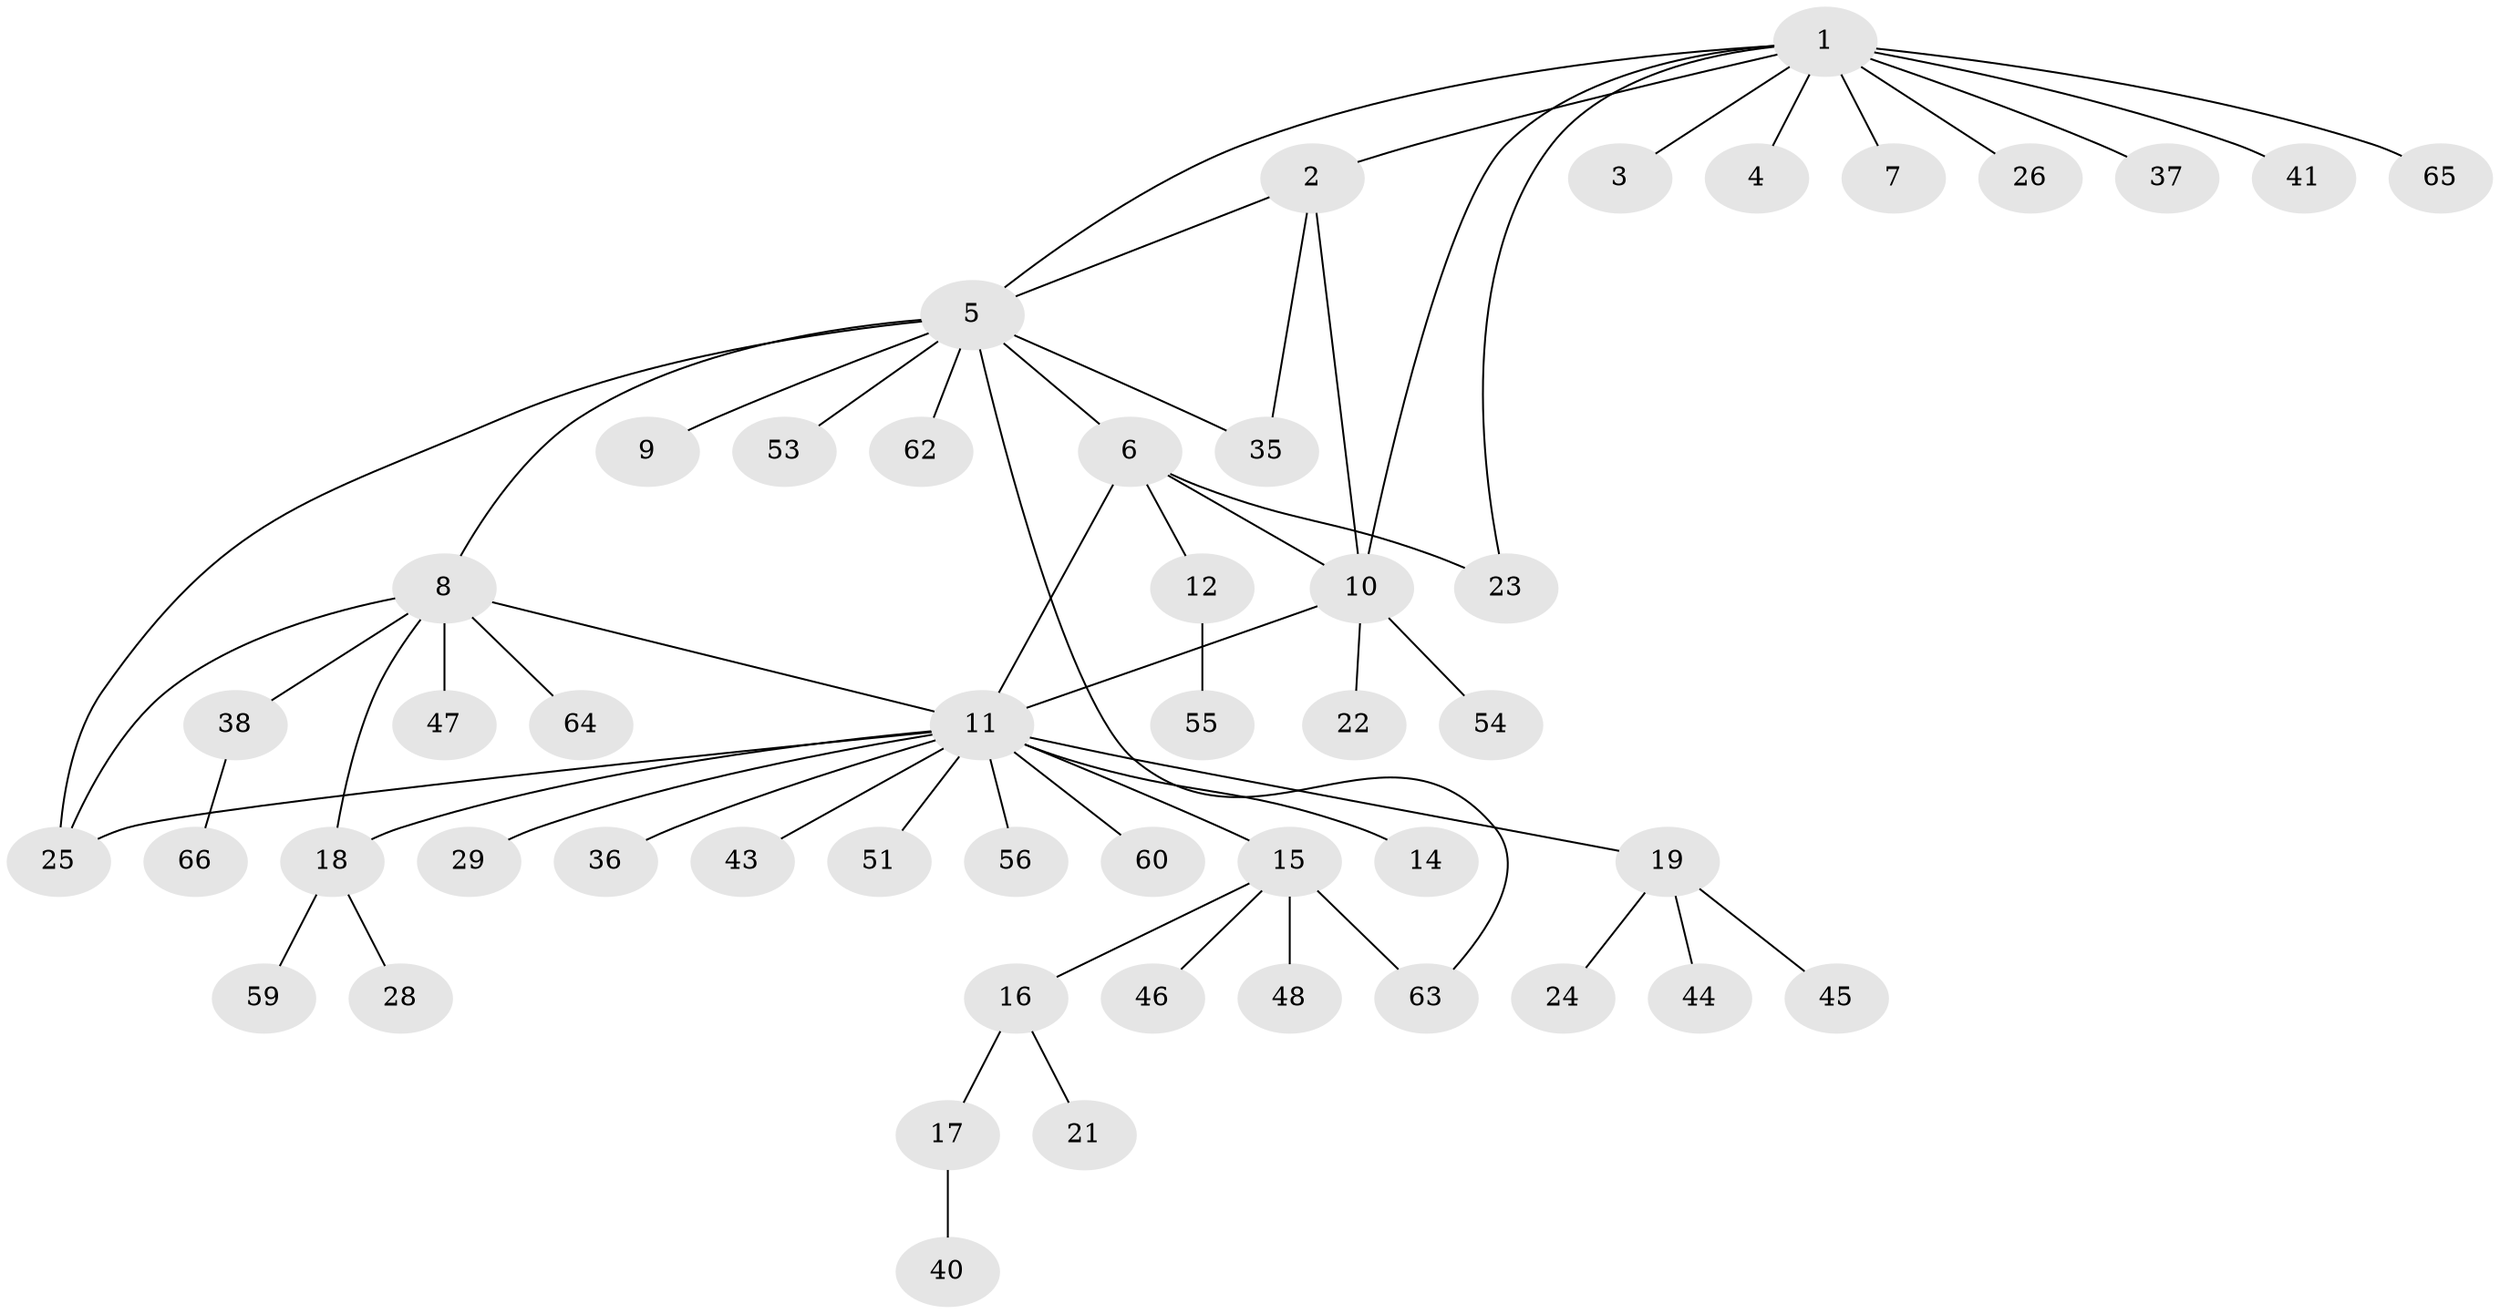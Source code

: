 // Generated by graph-tools (version 1.1) at 2025/51/02/27/25 19:51:59]
// undirected, 50 vertices, 60 edges
graph export_dot {
graph [start="1"]
  node [color=gray90,style=filled];
  1 [super="+13"];
  2;
  3;
  4;
  5 [super="+31"];
  6 [super="+27"];
  7 [super="+61"];
  8 [super="+20"];
  9;
  10 [super="+42"];
  11 [super="+50"];
  12;
  14;
  15 [super="+57"];
  16;
  17 [super="+58"];
  18 [super="+33"];
  19 [super="+34"];
  21 [super="+30"];
  22;
  23 [super="+49"];
  24;
  25 [super="+32"];
  26;
  28;
  29;
  35 [super="+39"];
  36;
  37;
  38;
  40;
  41;
  43;
  44;
  45;
  46;
  47 [super="+52"];
  48;
  51;
  53;
  54;
  55;
  56;
  59;
  60;
  62;
  63;
  64;
  65;
  66;
  1 -- 2;
  1 -- 3;
  1 -- 4;
  1 -- 5;
  1 -- 7;
  1 -- 10;
  1 -- 26 [weight=2];
  1 -- 41;
  1 -- 65;
  1 -- 37;
  1 -- 23;
  2 -- 5;
  2 -- 35;
  2 -- 10;
  5 -- 6;
  5 -- 8;
  5 -- 9;
  5 -- 35;
  5 -- 53;
  5 -- 25;
  5 -- 62;
  5 -- 63;
  6 -- 10;
  6 -- 12;
  6 -- 23;
  6 -- 11;
  8 -- 11;
  8 -- 18;
  8 -- 38;
  8 -- 47;
  8 -- 64;
  8 -- 25;
  10 -- 22;
  10 -- 11;
  10 -- 54;
  11 -- 14;
  11 -- 15;
  11 -- 18;
  11 -- 19;
  11 -- 25;
  11 -- 29;
  11 -- 36;
  11 -- 43;
  11 -- 51;
  11 -- 56;
  11 -- 60;
  12 -- 55;
  15 -- 16;
  15 -- 46;
  15 -- 48 [weight=2];
  15 -- 63;
  16 -- 17;
  16 -- 21;
  17 -- 40;
  18 -- 28;
  18 -- 59;
  19 -- 24;
  19 -- 45;
  19 -- 44;
  38 -- 66;
}
